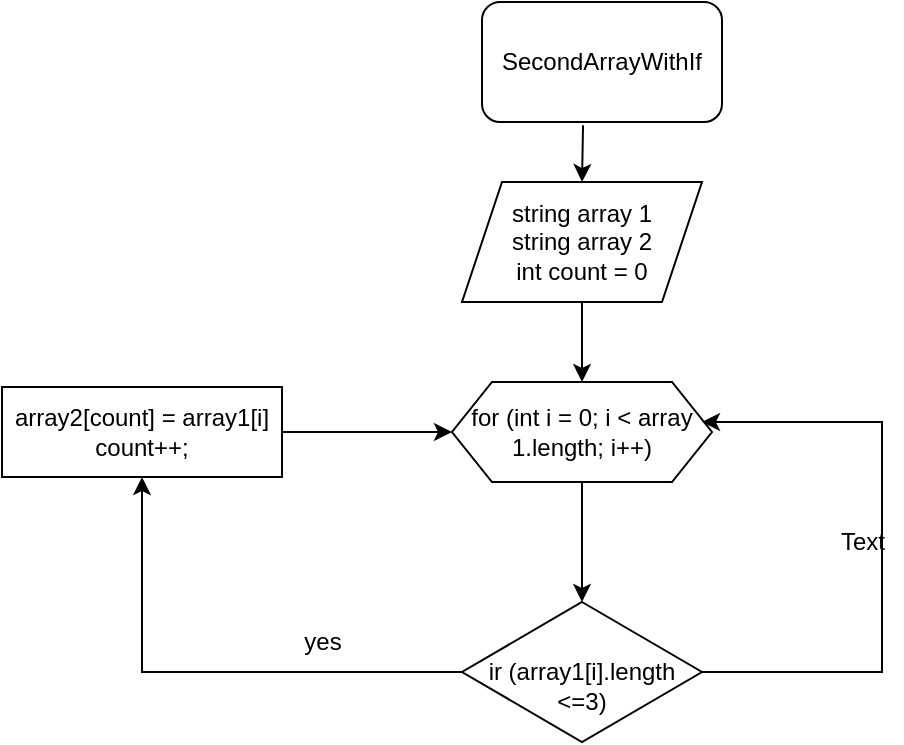 <mxfile version="20.4.2" type="device"><diagram id="71unCf7xbrUXZfVqwA9L" name="Страница 1"><mxGraphModel dx="898" dy="481" grid="1" gridSize="10" guides="1" tooltips="1" connect="1" arrows="1" fold="1" page="1" pageScale="1" pageWidth="827" pageHeight="1169" math="0" shadow="0"><root><mxCell id="0"/><mxCell id="1" parent="0"/><mxCell id="L8tSkHhRTHdX8v0DZPyK-1" value="SecondArrayWithIf" style="rounded=1;whiteSpace=wrap;html=1;" vertex="1" parent="1"><mxGeometry x="330" y="20" width="120" height="60" as="geometry"/></mxCell><mxCell id="L8tSkHhRTHdX8v0DZPyK-7" value="" style="edgeStyle=orthogonalEdgeStyle;rounded=0;orthogonalLoop=1;jettySize=auto;html=1;" edge="1" parent="1" source="L8tSkHhRTHdX8v0DZPyK-2" target="L8tSkHhRTHdX8v0DZPyK-3"><mxGeometry relative="1" as="geometry"/></mxCell><mxCell id="L8tSkHhRTHdX8v0DZPyK-2" value="string array 1&lt;br&gt;string array 2&lt;br&gt;int count = 0" style="shape=parallelogram;perimeter=parallelogramPerimeter;whiteSpace=wrap;html=1;fixedSize=1;" vertex="1" parent="1"><mxGeometry x="320" y="110" width="120" height="60" as="geometry"/></mxCell><mxCell id="L8tSkHhRTHdX8v0DZPyK-8" value="" style="edgeStyle=orthogonalEdgeStyle;rounded=0;orthogonalLoop=1;jettySize=auto;html=1;" edge="1" parent="1" source="L8tSkHhRTHdX8v0DZPyK-3" target="L8tSkHhRTHdX8v0DZPyK-4"><mxGeometry relative="1" as="geometry"/></mxCell><mxCell id="L8tSkHhRTHdX8v0DZPyK-3" value="for (int i = 0; i &amp;lt; array 1.length; i++)" style="shape=hexagon;perimeter=hexagonPerimeter2;whiteSpace=wrap;html=1;fixedSize=1;" vertex="1" parent="1"><mxGeometry x="315" y="210" width="130" height="50" as="geometry"/></mxCell><mxCell id="L8tSkHhRTHdX8v0DZPyK-4" value="&lt;br&gt;ir (array1[i].length &amp;lt;=3)" style="rhombus;whiteSpace=wrap;html=1;" vertex="1" parent="1"><mxGeometry x="320" y="320" width="120" height="70" as="geometry"/></mxCell><mxCell id="L8tSkHhRTHdX8v0DZPyK-9" value="" style="edgeStyle=orthogonalEdgeStyle;rounded=0;orthogonalLoop=1;jettySize=auto;html=1;" edge="1" parent="1" source="L8tSkHhRTHdX8v0DZPyK-5" target="L8tSkHhRTHdX8v0DZPyK-3"><mxGeometry relative="1" as="geometry"/></mxCell><mxCell id="L8tSkHhRTHdX8v0DZPyK-5" value="array2[count] = array1[i]&lt;br&gt;count++;" style="rounded=0;whiteSpace=wrap;html=1;" vertex="1" parent="1"><mxGeometry x="90" y="212.5" width="140" height="45" as="geometry"/></mxCell><mxCell id="L8tSkHhRTHdX8v0DZPyK-6" value="" style="endArrow=classic;html=1;rounded=0;exitX=0.421;exitY=1.027;exitDx=0;exitDy=0;exitPerimeter=0;entryX=0.5;entryY=0;entryDx=0;entryDy=0;" edge="1" parent="1" source="L8tSkHhRTHdX8v0DZPyK-1" target="L8tSkHhRTHdX8v0DZPyK-2"><mxGeometry width="50" height="50" relative="1" as="geometry"><mxPoint x="390" y="220" as="sourcePoint"/><mxPoint x="440" y="170" as="targetPoint"/></mxGeometry></mxCell><mxCell id="L8tSkHhRTHdX8v0DZPyK-10" value="" style="endArrow=classic;html=1;rounded=0;exitX=0;exitY=0.5;exitDx=0;exitDy=0;entryX=0.5;entryY=1;entryDx=0;entryDy=0;" edge="1" parent="1" source="L8tSkHhRTHdX8v0DZPyK-4" target="L8tSkHhRTHdX8v0DZPyK-5"><mxGeometry width="50" height="50" relative="1" as="geometry"><mxPoint x="390" y="220" as="sourcePoint"/><mxPoint x="440" y="170" as="targetPoint"/><Array as="points"><mxPoint x="160" y="355"/></Array></mxGeometry></mxCell><mxCell id="L8tSkHhRTHdX8v0DZPyK-11" value="" style="endArrow=classic;html=1;rounded=0;exitX=1;exitY=0.5;exitDx=0;exitDy=0;" edge="1" parent="1" source="L8tSkHhRTHdX8v0DZPyK-4"><mxGeometry width="50" height="50" relative="1" as="geometry"><mxPoint x="390" y="220" as="sourcePoint"/><mxPoint x="440" y="230" as="targetPoint"/><Array as="points"><mxPoint x="530" y="355"/><mxPoint x="530" y="230"/></Array></mxGeometry></mxCell><mxCell id="L8tSkHhRTHdX8v0DZPyK-13" value="yes" style="text;html=1;align=center;verticalAlign=middle;resizable=0;points=[];autosize=1;strokeColor=none;fillColor=none;" vertex="1" parent="1"><mxGeometry x="230" y="325" width="40" height="30" as="geometry"/></mxCell><mxCell id="L8tSkHhRTHdX8v0DZPyK-14" value="Text" style="text;html=1;align=center;verticalAlign=middle;resizable=0;points=[];autosize=1;strokeColor=none;fillColor=none;" vertex="1" parent="1"><mxGeometry x="500" y="280" width="40" height="20" as="geometry"/></mxCell></root></mxGraphModel></diagram></mxfile>